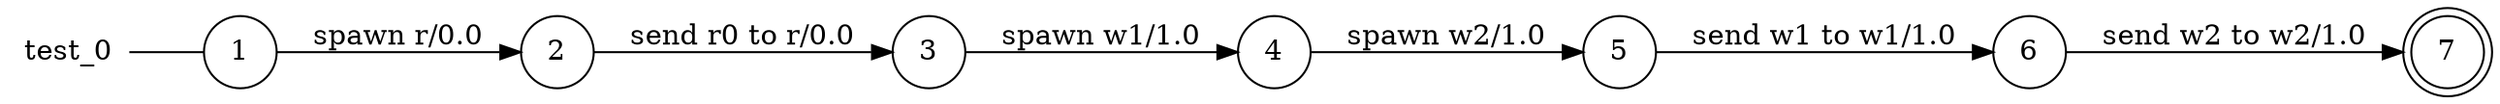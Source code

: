 digraph test_0 {
	rankdir="LR";
	n_0 [label="test_0", shape="plaintext"];
	n_1 [id="3", shape=circle, label="4"];
	n_2 [id="6", shape=circle, label="5"];
	n_3 [id="4", shape=circle, label="6"];
	n_4 [id="5", shape=doublecircle, label="7"];
	n_5 [id="2", shape=circle, label="2"];
	n_6 [id="7", shape=circle, label="3"];
	n_7 [id="1", shape=circle, label="1"];
	n_0 -> n_7 [arrowhead=none];

	n_2 -> n_3 [id="[$e|5]", label="send w1 to w1/1.0"];
	n_7 -> n_5 [id="[$e|3]", label="spawn r/0.0"];
	n_3 -> n_4 [id="[$e|2]", label="send w2 to w2/1.0"];
	n_1 -> n_2 [id="[$e|1]", label="spawn w2/1.0"];
	n_5 -> n_6 [id="[$e|4]", label="send r0 to r/0.0"];
	n_6 -> n_1 [id="[$e|0]", label="spawn w1/1.0"];
}
